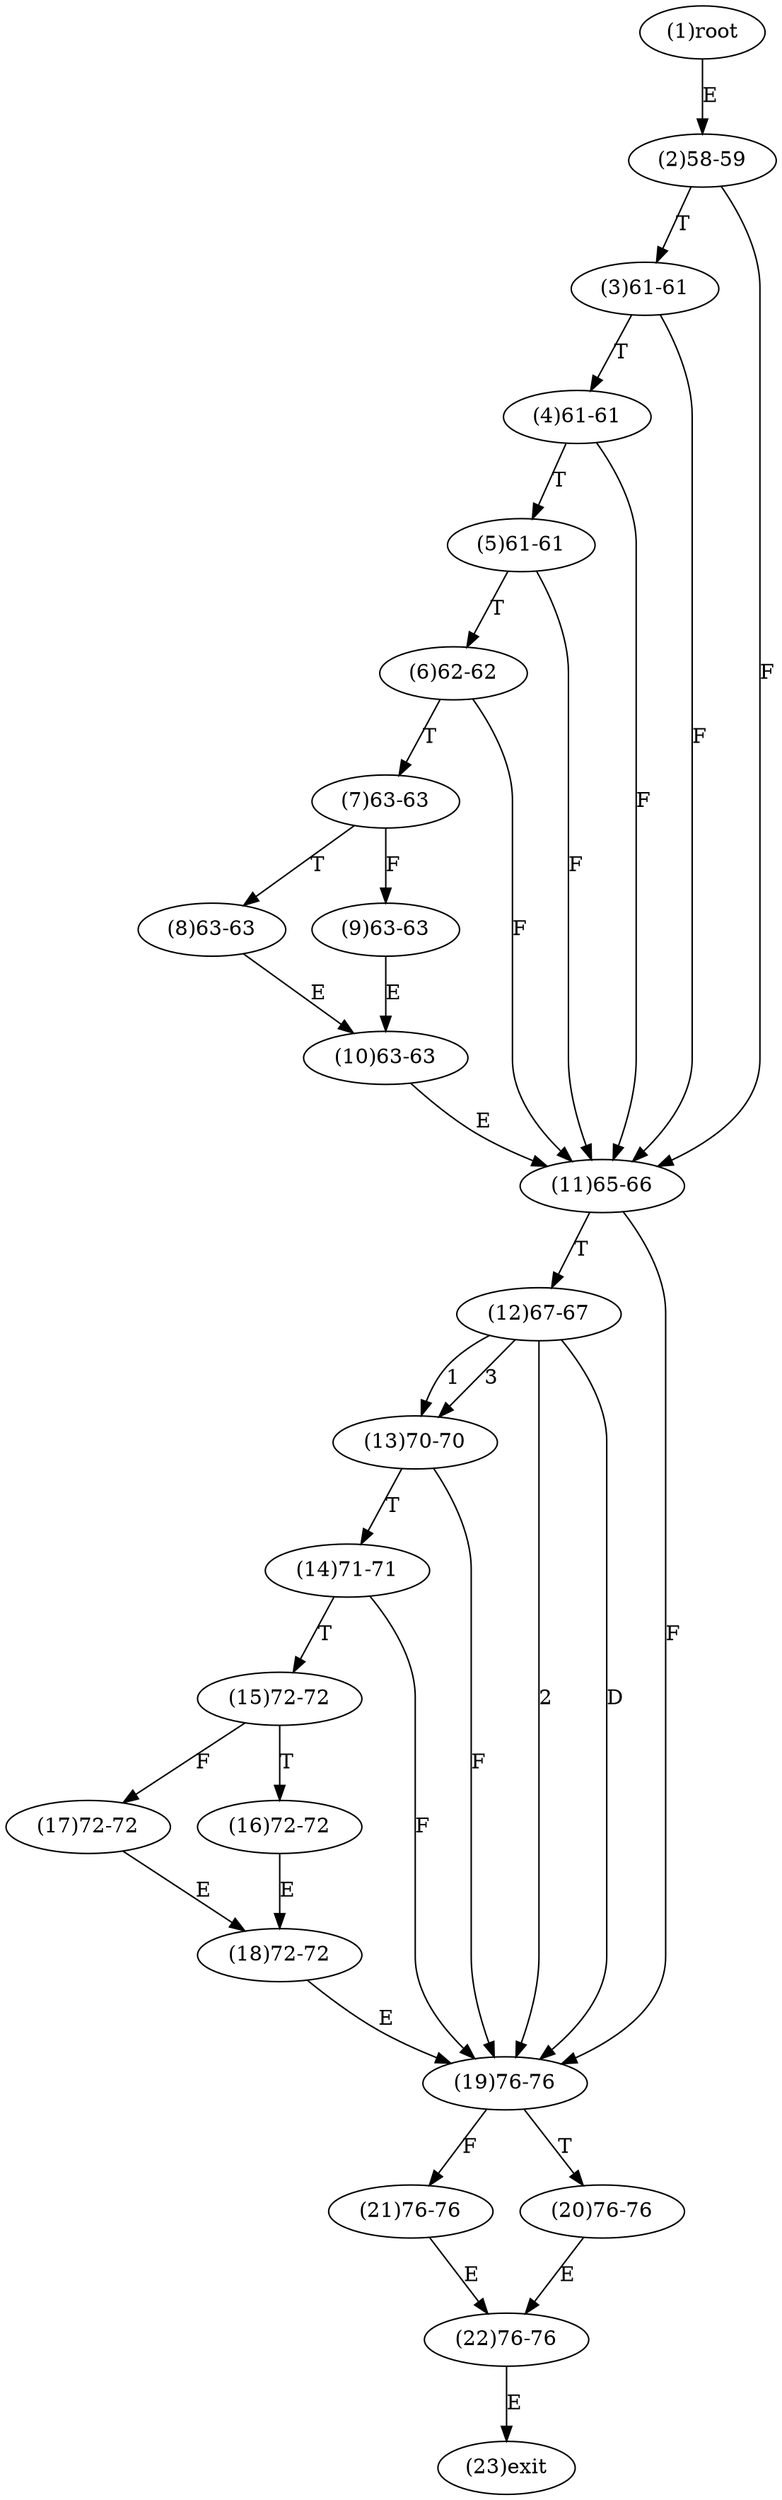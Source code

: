 digraph "" { 
1[ label="(1)root"];
2[ label="(2)58-59"];
3[ label="(3)61-61"];
4[ label="(4)61-61"];
5[ label="(5)61-61"];
6[ label="(6)62-62"];
7[ label="(7)63-63"];
8[ label="(8)63-63"];
9[ label="(9)63-63"];
10[ label="(10)63-63"];
11[ label="(11)65-66"];
12[ label="(12)67-67"];
13[ label="(13)70-70"];
14[ label="(14)71-71"];
15[ label="(15)72-72"];
17[ label="(17)72-72"];
16[ label="(16)72-72"];
19[ label="(19)76-76"];
18[ label="(18)72-72"];
21[ label="(21)76-76"];
20[ label="(20)76-76"];
23[ label="(23)exit"];
22[ label="(22)76-76"];
1->2[ label="E"];
2->11[ label="F"];
2->3[ label="T"];
3->11[ label="F"];
3->4[ label="T"];
4->11[ label="F"];
4->5[ label="T"];
5->11[ label="F"];
5->6[ label="T"];
6->11[ label="F"];
6->7[ label="T"];
7->9[ label="F"];
7->8[ label="T"];
8->10[ label="E"];
9->10[ label="E"];
10->11[ label="E"];
11->19[ label="F"];
11->12[ label="T"];
12->13[ label="1"];
12->19[ label="2"];
12->13[ label="3"];
12->19[ label="D"];
13->19[ label="F"];
13->14[ label="T"];
14->19[ label="F"];
14->15[ label="T"];
15->17[ label="F"];
15->16[ label="T"];
16->18[ label="E"];
17->18[ label="E"];
18->19[ label="E"];
19->21[ label="F"];
19->20[ label="T"];
20->22[ label="E"];
21->22[ label="E"];
22->23[ label="E"];
}